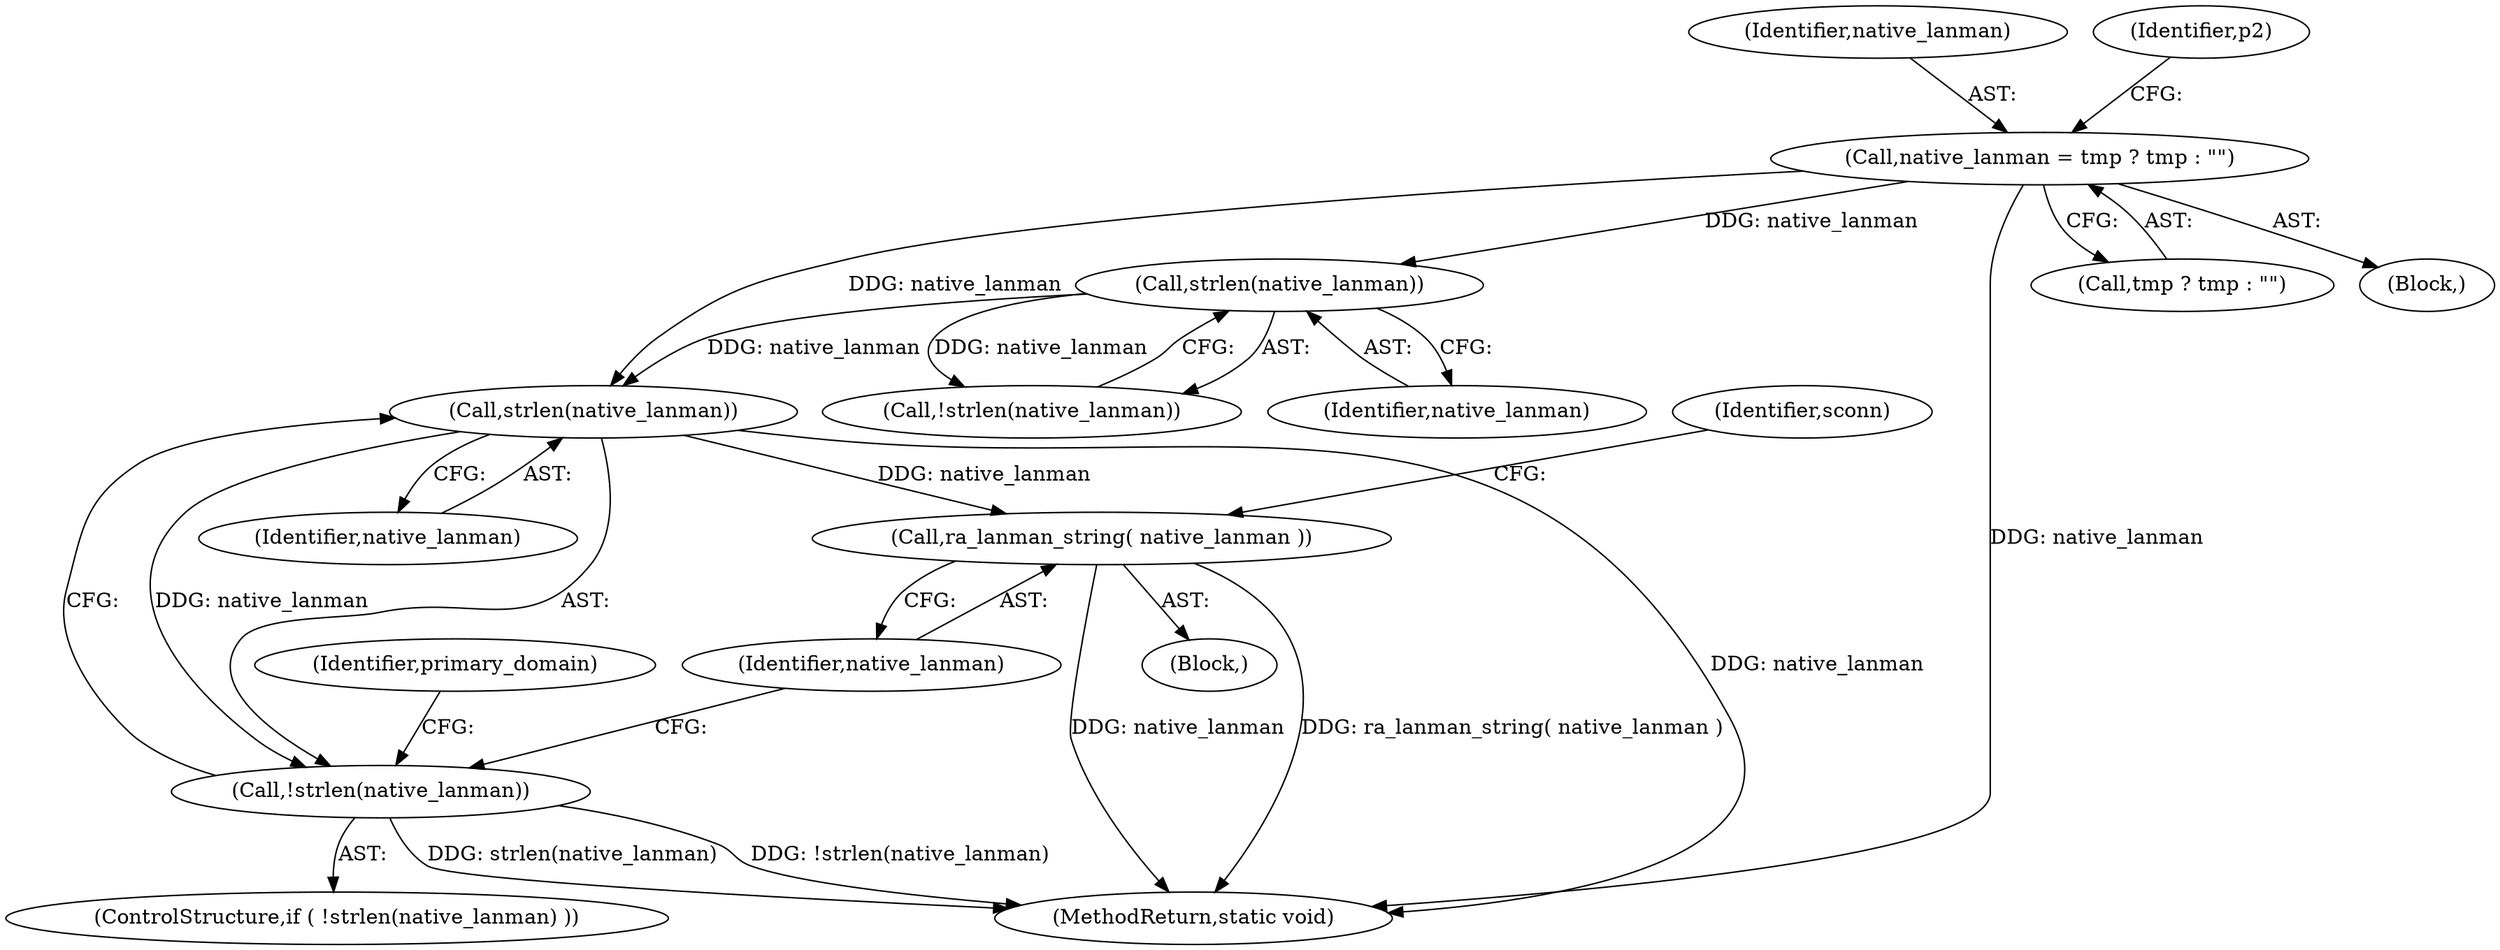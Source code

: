 digraph "0_samba_9280051bfba337458722fb157f3082f93cbd9f2b@API" {
"1000304" [label="(Call,strlen(native_lanman))"];
"1000298" [label="(Call,strlen(native_lanman))"];
"1000257" [label="(Call,native_lanman = tmp ? tmp : \"\")"];
"1000303" [label="(Call,!strlen(native_lanman))"];
"1000311" [label="(Call,ra_lanman_string( native_lanman ))"];
"1000312" [label="(Identifier,native_lanman)"];
"1000530" [label="(MethodReturn,static void)"];
"1000297" [label="(Call,!strlen(native_lanman))"];
"1000259" [label="(Call,tmp ? tmp : \"\")"];
"1000258" [label="(Identifier,native_lanman)"];
"1000298" [label="(Call,strlen(native_lanman))"];
"1000264" [label="(Identifier,p2)"];
"1000308" [label="(Identifier,primary_domain)"];
"1000117" [label="(Block,)"];
"1000305" [label="(Identifier,native_lanman)"];
"1000257" [label="(Call,native_lanman = tmp ? tmp : \"\")"];
"1000302" [label="(ControlStructure,if ( !strlen(native_lanman) ))"];
"1000299" [label="(Identifier,native_lanman)"];
"1000311" [label="(Call,ra_lanman_string( native_lanman ))"];
"1000303" [label="(Call,!strlen(native_lanman))"];
"1000304" [label="(Call,strlen(native_lanman))"];
"1000316" [label="(Identifier,sconn)"];
"1000310" [label="(Block,)"];
"1000304" -> "1000303"  [label="AST: "];
"1000304" -> "1000305"  [label="CFG: "];
"1000305" -> "1000304"  [label="AST: "];
"1000303" -> "1000304"  [label="CFG: "];
"1000304" -> "1000530"  [label="DDG: native_lanman"];
"1000304" -> "1000303"  [label="DDG: native_lanman"];
"1000298" -> "1000304"  [label="DDG: native_lanman"];
"1000257" -> "1000304"  [label="DDG: native_lanman"];
"1000304" -> "1000311"  [label="DDG: native_lanman"];
"1000298" -> "1000297"  [label="AST: "];
"1000298" -> "1000299"  [label="CFG: "];
"1000299" -> "1000298"  [label="AST: "];
"1000297" -> "1000298"  [label="CFG: "];
"1000298" -> "1000297"  [label="DDG: native_lanman"];
"1000257" -> "1000298"  [label="DDG: native_lanman"];
"1000257" -> "1000117"  [label="AST: "];
"1000257" -> "1000259"  [label="CFG: "];
"1000258" -> "1000257"  [label="AST: "];
"1000259" -> "1000257"  [label="AST: "];
"1000264" -> "1000257"  [label="CFG: "];
"1000257" -> "1000530"  [label="DDG: native_lanman"];
"1000303" -> "1000302"  [label="AST: "];
"1000308" -> "1000303"  [label="CFG: "];
"1000312" -> "1000303"  [label="CFG: "];
"1000303" -> "1000530"  [label="DDG: strlen(native_lanman)"];
"1000303" -> "1000530"  [label="DDG: !strlen(native_lanman)"];
"1000311" -> "1000310"  [label="AST: "];
"1000311" -> "1000312"  [label="CFG: "];
"1000312" -> "1000311"  [label="AST: "];
"1000316" -> "1000311"  [label="CFG: "];
"1000311" -> "1000530"  [label="DDG: native_lanman"];
"1000311" -> "1000530"  [label="DDG: ra_lanman_string( native_lanman )"];
}
